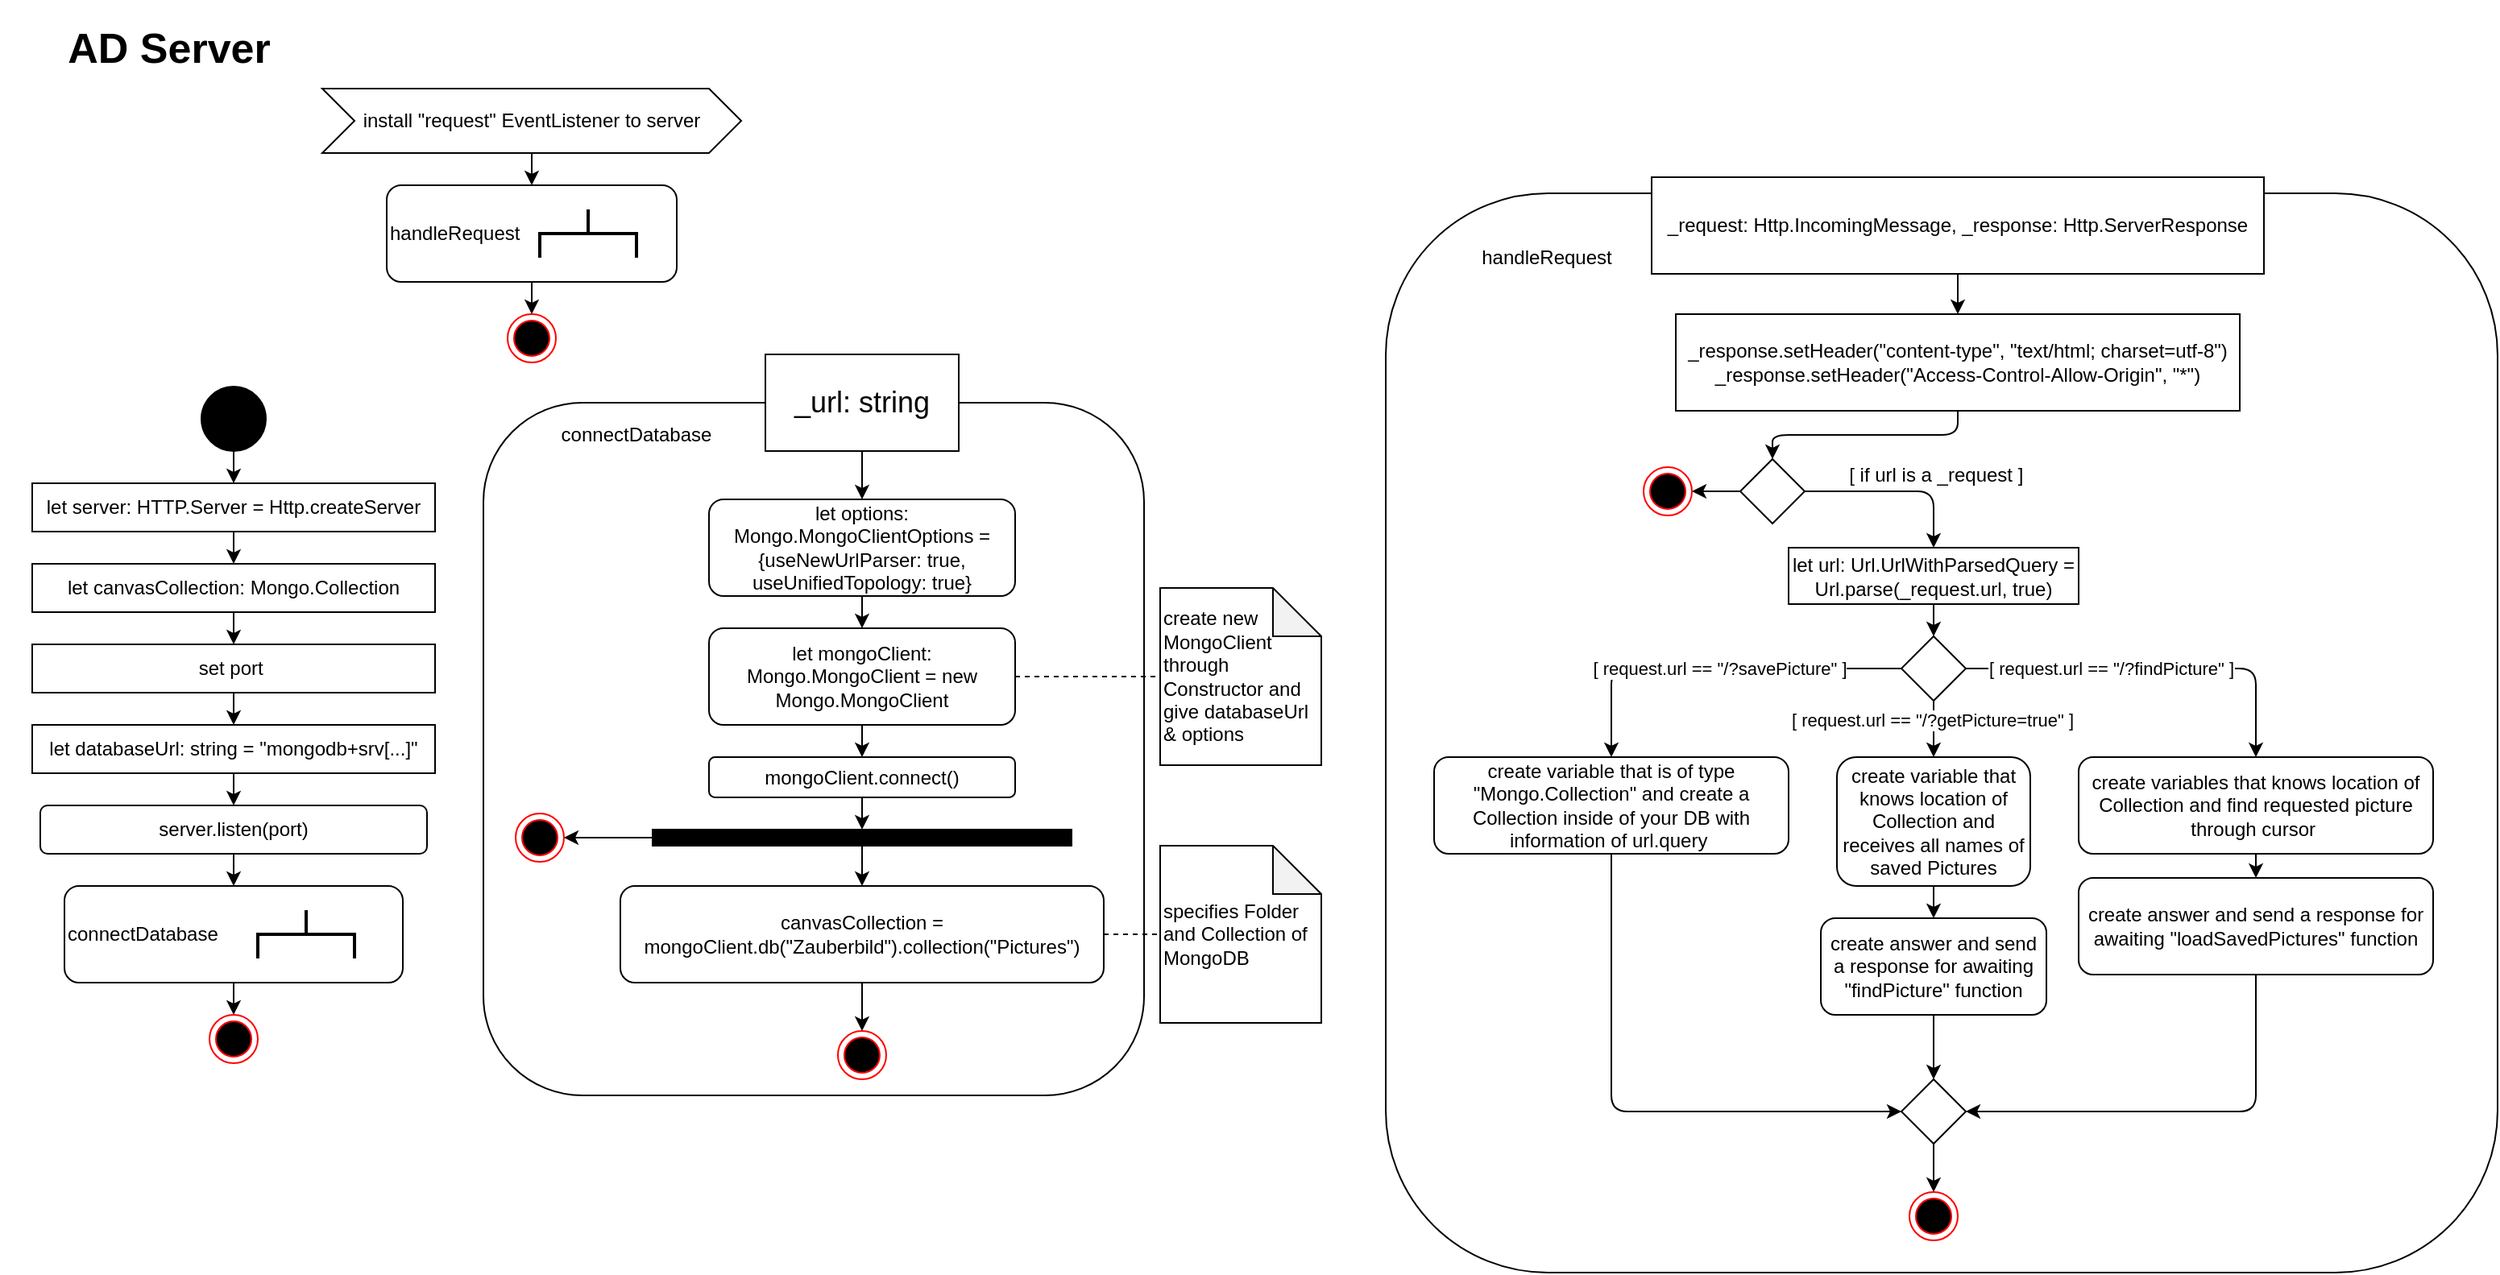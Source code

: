 <mxfile version="13.5.7" type="device"><diagram id="HeL49l8bRWVSTGTWdOte" name="Page-1"><mxGraphModel dx="2370" dy="1370" grid="1" gridSize="10" guides="1" tooltips="1" connect="1" arrows="1" fold="1" page="1" pageScale="1" pageWidth="1600" pageHeight="900" math="0" shadow="0"><root><mxCell id="0"/><mxCell id="1" parent="0"/><mxCell id="hEr2dLojZUmXsHEv3r_s-1" value="&lt;font size=&quot;1&quot;&gt;&lt;b style=&quot;font-size: 26px&quot;&gt;AD Server&lt;/b&gt;&lt;/font&gt;" style="text;html=1;strokeColor=none;fillColor=none;align=center;verticalAlign=middle;whiteSpace=wrap;rounded=0;" vertex="1" parent="1"><mxGeometry width="210" height="60" as="geometry"/></mxCell><mxCell id="hEr2dLojZUmXsHEv3r_s-2" value="" style="ellipse;whiteSpace=wrap;html=1;aspect=fixed;fillColor=#000000;" vertex="1" parent="1"><mxGeometry x="125" y="240" width="40" height="40" as="geometry"/></mxCell><mxCell id="hEr2dLojZUmXsHEv3r_s-3" value="" style="endArrow=classic;html=1;exitX=0.5;exitY=1;exitDx=0;exitDy=0;" edge="1" parent="1" source="hEr2dLojZUmXsHEv3r_s-2" target="hEr2dLojZUmXsHEv3r_s-4"><mxGeometry width="50" height="50" relative="1" as="geometry"><mxPoint x="415" y="590" as="sourcePoint"/><mxPoint x="465" y="540" as="targetPoint"/></mxGeometry></mxCell><mxCell id="hEr2dLojZUmXsHEv3r_s-4" value="let server: HTTP.Server = Http.createServer" style="rounded=0;whiteSpace=wrap;html=1;" vertex="1" parent="1"><mxGeometry x="20" y="300" width="250" height="30" as="geometry"/></mxCell><mxCell id="hEr2dLojZUmXsHEv3r_s-5" value="let canvasCollection: Mongo.Collection" style="rounded=0;whiteSpace=wrap;html=1;" vertex="1" parent="1"><mxGeometry x="20" y="350" width="250" height="30" as="geometry"/></mxCell><mxCell id="hEr2dLojZUmXsHEv3r_s-6" value="" style="endArrow=classic;html=1;entryX=0.5;entryY=0;entryDx=0;entryDy=0;exitX=0.5;exitY=1;exitDx=0;exitDy=0;" edge="1" parent="1" source="hEr2dLojZUmXsHEv3r_s-4" target="hEr2dLojZUmXsHEv3r_s-5"><mxGeometry width="50" height="50" relative="1" as="geometry"><mxPoint x="415" y="590" as="sourcePoint"/><mxPoint x="465" y="540" as="targetPoint"/></mxGeometry></mxCell><mxCell id="hEr2dLojZUmXsHEv3r_s-8" value="let databaseUrl: string = &quot;mongodb+srv[...]&quot;" style="rounded=0;whiteSpace=wrap;html=1;" vertex="1" parent="1"><mxGeometry x="20" y="450" width="250" height="30" as="geometry"/></mxCell><mxCell id="hEr2dLojZUmXsHEv3r_s-9" value="set port&amp;nbsp;" style="rounded=0;whiteSpace=wrap;html=1;" vertex="1" parent="1"><mxGeometry x="20" y="400" width="250" height="30" as="geometry"/></mxCell><mxCell id="hEr2dLojZUmXsHEv3r_s-10" value="" style="endArrow=classic;html=1;entryX=0.5;entryY=0;entryDx=0;entryDy=0;exitX=0.5;exitY=1;exitDx=0;exitDy=0;" edge="1" parent="1" source="hEr2dLojZUmXsHEv3r_s-5" target="hEr2dLojZUmXsHEv3r_s-9"><mxGeometry width="50" height="50" relative="1" as="geometry"><mxPoint x="415" y="590" as="sourcePoint"/><mxPoint x="465" y="540" as="targetPoint"/></mxGeometry></mxCell><mxCell id="hEr2dLojZUmXsHEv3r_s-11" value="" style="endArrow=classic;html=1;entryX=0.5;entryY=0;entryDx=0;entryDy=0;exitX=0.5;exitY=1;exitDx=0;exitDy=0;" edge="1" parent="1" source="hEr2dLojZUmXsHEv3r_s-9" target="hEr2dLojZUmXsHEv3r_s-8"><mxGeometry width="50" height="50" relative="1" as="geometry"><mxPoint x="415" y="590" as="sourcePoint"/><mxPoint x="465" y="540" as="targetPoint"/></mxGeometry></mxCell><mxCell id="hEr2dLojZUmXsHEv3r_s-12" value="install &quot;request&quot; EventListener to server" style="shape=step;perimeter=stepPerimeter;whiteSpace=wrap;html=1;fixedSize=1;fillColor=#ffffff;" vertex="1" parent="1"><mxGeometry x="200" y="55" width="260" height="40" as="geometry"/></mxCell><mxCell id="hEr2dLojZUmXsHEv3r_s-13" value="" style="endArrow=classic;html=1;exitX=0.5;exitY=1;exitDx=0;exitDy=0;entryX=0.5;entryY=0;entryDx=0;entryDy=0;" edge="1" parent="1" source="hEr2dLojZUmXsHEv3r_s-8" target="hEr2dLojZUmXsHEv3r_s-14"><mxGeometry width="50" height="50" relative="1" as="geometry"><mxPoint x="415" y="590" as="sourcePoint"/><mxPoint x="465" y="540" as="targetPoint"/></mxGeometry></mxCell><mxCell id="hEr2dLojZUmXsHEv3r_s-14" value="server.listen(port)" style="rounded=1;whiteSpace=wrap;html=1;fillColor=#ffffff;" vertex="1" parent="1"><mxGeometry x="25" y="500" width="240" height="30" as="geometry"/></mxCell><mxCell id="hEr2dLojZUmXsHEv3r_s-15" value="" style="endArrow=classic;html=1;exitX=0.5;exitY=1;exitDx=0;exitDy=0;entryX=0.5;entryY=0;entryDx=0;entryDy=0;" edge="1" parent="1" source="hEr2dLojZUmXsHEv3r_s-14"><mxGeometry width="50" height="50" relative="1" as="geometry"><mxPoint x="415" y="590" as="sourcePoint"/><mxPoint x="145" y="550" as="targetPoint"/></mxGeometry></mxCell><mxCell id="hEr2dLojZUmXsHEv3r_s-17" value="connectDatabase" style="rounded=1;whiteSpace=wrap;html=1;align=left;" vertex="1" parent="1"><mxGeometry x="40" y="550" width="210" height="60" as="geometry"/></mxCell><mxCell id="hEr2dLojZUmXsHEv3r_s-18" value="" style="strokeWidth=2;html=1;shape=mxgraph.flowchart.annotation_2;align=left;labelPosition=right;pointerEvents=1;fillColor=#ffffff;rotation=90;" vertex="1" parent="1"><mxGeometry x="175" y="550" width="30" height="60" as="geometry"/></mxCell><mxCell id="hEr2dLojZUmXsHEv3r_s-19" value="" style="endArrow=classic;html=1;exitX=0.5;exitY=1;exitDx=0;exitDy=0;" edge="1" parent="1" source="hEr2dLojZUmXsHEv3r_s-17" target="hEr2dLojZUmXsHEv3r_s-20"><mxGeometry width="50" height="50" relative="1" as="geometry"><mxPoint x="195" y="730" as="sourcePoint"/><mxPoint x="245" y="680" as="targetPoint"/></mxGeometry></mxCell><mxCell id="hEr2dLojZUmXsHEv3r_s-20" value="" style="ellipse;html=1;shape=endState;fillColor=#000000;strokeColor=#ff0000;" vertex="1" parent="1"><mxGeometry x="130" y="630" width="30" height="30" as="geometry"/></mxCell><mxCell id="hEr2dLojZUmXsHEv3r_s-21" value="" style="endArrow=classic;html=1;exitX=0.5;exitY=1;exitDx=0;exitDy=0;" edge="1" parent="1" source="hEr2dLojZUmXsHEv3r_s-12" target="hEr2dLojZUmXsHEv3r_s-22"><mxGeometry width="50" height="50" relative="1" as="geometry"><mxPoint x="650" y="95" as="sourcePoint"/><mxPoint x="700" y="45" as="targetPoint"/></mxGeometry></mxCell><mxCell id="hEr2dLojZUmXsHEv3r_s-22" value="handleRequest" style="rounded=1;whiteSpace=wrap;html=1;align=left;" vertex="1" parent="1"><mxGeometry x="240" y="115" width="180" height="60" as="geometry"/></mxCell><mxCell id="hEr2dLojZUmXsHEv3r_s-23" value="" style="strokeWidth=2;html=1;shape=mxgraph.flowchart.annotation_2;align=left;labelPosition=right;pointerEvents=1;fillColor=#ffffff;rotation=90;" vertex="1" parent="1"><mxGeometry x="350" y="115" width="30" height="60" as="geometry"/></mxCell><mxCell id="hEr2dLojZUmXsHEv3r_s-24" value="" style="endArrow=classic;html=1;exitX=0.5;exitY=1;exitDx=0;exitDy=0;" edge="1" parent="1" target="hEr2dLojZUmXsHEv3r_s-25" source="hEr2dLojZUmXsHEv3r_s-22"><mxGeometry width="50" height="50" relative="1" as="geometry"><mxPoint x="815" y="170" as="sourcePoint"/><mxPoint x="1135" y="180" as="targetPoint"/></mxGeometry></mxCell><mxCell id="hEr2dLojZUmXsHEv3r_s-25" value="" style="ellipse;html=1;shape=endState;fillColor=#000000;strokeColor=#ff0000;" vertex="1" parent="1"><mxGeometry x="315" y="195" width="30" height="30" as="geometry"/></mxCell><mxCell id="hEr2dLojZUmXsHEv3r_s-26" value="" style="rounded=1;whiteSpace=wrap;html=1;fillColor=#ffffff;align=left;" vertex="1" parent="1"><mxGeometry x="300" y="250" width="410" height="430" as="geometry"/></mxCell><mxCell id="hEr2dLojZUmXsHEv3r_s-27" value="&lt;font style=&quot;font-size: 18px&quot;&gt;_url: string&lt;/font&gt;" style="rounded=0;whiteSpace=wrap;html=1;fillColor=#ffffff;align=center;" vertex="1" parent="1"><mxGeometry x="475" y="220" width="120" height="60" as="geometry"/></mxCell><mxCell id="hEr2dLojZUmXsHEv3r_s-28" value="" style="endArrow=classic;html=1;exitX=0.5;exitY=1;exitDx=0;exitDy=0;" edge="1" parent="1" source="hEr2dLojZUmXsHEv3r_s-27" target="hEr2dLojZUmXsHEv3r_s-29"><mxGeometry width="50" height="50" relative="1" as="geometry"><mxPoint x="680" y="490" as="sourcePoint"/><mxPoint x="730" y="440" as="targetPoint"/></mxGeometry></mxCell><mxCell id="hEr2dLojZUmXsHEv3r_s-29" value="let options: Mongo.MongoClientOptions = {useNewUrlParser: true, useUnifiedTopology: true}" style="rounded=1;whiteSpace=wrap;html=1;" vertex="1" parent="1"><mxGeometry x="440" y="310" width="190" height="60" as="geometry"/></mxCell><mxCell id="hEr2dLojZUmXsHEv3r_s-30" value="" style="endArrow=classic;html=1;exitX=0.5;exitY=1;exitDx=0;exitDy=0;" edge="1" parent="1" source="hEr2dLojZUmXsHEv3r_s-29" target="hEr2dLojZUmXsHEv3r_s-31"><mxGeometry width="50" height="50" relative="1" as="geometry"><mxPoint x="560" y="440" as="sourcePoint"/><mxPoint x="610" y="390" as="targetPoint"/></mxGeometry></mxCell><mxCell id="hEr2dLojZUmXsHEv3r_s-31" value="let mongoClient: Mongo.MongoClient = new Mongo.MongoClient" style="rounded=1;whiteSpace=wrap;html=1;" vertex="1" parent="1"><mxGeometry x="440" y="390" width="190" height="60" as="geometry"/></mxCell><mxCell id="hEr2dLojZUmXsHEv3r_s-32" value="create new MongoClient through Constructor and give databaseUrl &amp;amp; options" style="shape=note;whiteSpace=wrap;html=1;backgroundOutline=1;darkOpacity=0.05;fillColor=#ffffff;align=left;" vertex="1" parent="1"><mxGeometry x="720" y="365" width="100" height="110" as="geometry"/></mxCell><mxCell id="hEr2dLojZUmXsHEv3r_s-33" value="" style="endArrow=none;dashed=1;html=1;entryX=0;entryY=0.5;entryDx=0;entryDy=0;entryPerimeter=0;exitX=1;exitY=0.5;exitDx=0;exitDy=0;" edge="1" parent="1" source="hEr2dLojZUmXsHEv3r_s-31" target="hEr2dLojZUmXsHEv3r_s-32"><mxGeometry width="50" height="50" relative="1" as="geometry"><mxPoint x="560" y="440" as="sourcePoint"/><mxPoint x="610" y="390" as="targetPoint"/></mxGeometry></mxCell><mxCell id="hEr2dLojZUmXsHEv3r_s-34" value="" style="endArrow=classic;html=1;exitX=0.5;exitY=1;exitDx=0;exitDy=0;" edge="1" parent="1" source="hEr2dLojZUmXsHEv3r_s-31" target="hEr2dLojZUmXsHEv3r_s-38"><mxGeometry width="50" height="50" relative="1" as="geometry"><mxPoint x="570" y="510" as="sourcePoint"/><mxPoint x="620" y="460" as="targetPoint"/></mxGeometry></mxCell><mxCell id="hEr2dLojZUmXsHEv3r_s-35" value="" style="rounded=0;whiteSpace=wrap;html=1;fillColor=#000000;" vertex="1" parent="1"><mxGeometry x="405" y="515" width="259.99" height="10" as="geometry"/></mxCell><mxCell id="hEr2dLojZUmXsHEv3r_s-36" value="" style="endArrow=classic;html=1;exitX=0;exitY=0.5;exitDx=0;exitDy=0;" edge="1" parent="1" source="hEr2dLojZUmXsHEv3r_s-35" target="hEr2dLojZUmXsHEv3r_s-37"><mxGeometry width="50" height="50" relative="1" as="geometry"><mxPoint x="640" y="545" as="sourcePoint"/><mxPoint x="690" y="495" as="targetPoint"/></mxGeometry></mxCell><mxCell id="hEr2dLojZUmXsHEv3r_s-37" value="" style="ellipse;html=1;shape=endState;fillColor=#000000;strokeColor=#ff0000;" vertex="1" parent="1"><mxGeometry x="320" y="505" width="30" height="30" as="geometry"/></mxCell><mxCell id="hEr2dLojZUmXsHEv3r_s-38" value="mongoClient.connect()" style="rounded=1;whiteSpace=wrap;html=1;" vertex="1" parent="1"><mxGeometry x="440" y="470" width="190" height="25" as="geometry"/></mxCell><mxCell id="hEr2dLojZUmXsHEv3r_s-39" value="" style="endArrow=classic;html=1;exitX=0.5;exitY=1;exitDx=0;exitDy=0;entryX=0.5;entryY=0;entryDx=0;entryDy=0;" edge="1" parent="1" source="hEr2dLojZUmXsHEv3r_s-38" target="hEr2dLojZUmXsHEv3r_s-35"><mxGeometry width="50" height="50" relative="1" as="geometry"><mxPoint x="570" y="510" as="sourcePoint"/><mxPoint x="620" y="460" as="targetPoint"/></mxGeometry></mxCell><mxCell id="hEr2dLojZUmXsHEv3r_s-40" value="" style="endArrow=classic;html=1;exitX=0.5;exitY=1;exitDx=0;exitDy=0;" edge="1" parent="1" source="hEr2dLojZUmXsHEv3r_s-35" target="hEr2dLojZUmXsHEv3r_s-41"><mxGeometry width="50" height="50" relative="1" as="geometry"><mxPoint x="600" y="510" as="sourcePoint"/><mxPoint x="650" y="460" as="targetPoint"/></mxGeometry></mxCell><mxCell id="hEr2dLojZUmXsHEv3r_s-41" value="canvasCollection = mongoClient.db(&quot;Zauberbild&quot;).collection(&quot;Pictures&quot;)" style="rounded=1;whiteSpace=wrap;html=1;" vertex="1" parent="1"><mxGeometry x="384.99" y="550" width="300" height="60" as="geometry"/></mxCell><mxCell id="hEr2dLojZUmXsHEv3r_s-42" value="specifies Folder and Collection of MongoDB" style="shape=note;whiteSpace=wrap;html=1;backgroundOutline=1;darkOpacity=0.05;fillColor=#ffffff;align=left;" vertex="1" parent="1"><mxGeometry x="720" y="525" width="100" height="110" as="geometry"/></mxCell><mxCell id="hEr2dLojZUmXsHEv3r_s-44" value="" style="endArrow=none;dashed=1;html=1;entryX=0;entryY=0.5;entryDx=0;entryDy=0;entryPerimeter=0;exitX=1;exitY=0.5;exitDx=0;exitDy=0;" edge="1" parent="1" source="hEr2dLojZUmXsHEv3r_s-41" target="hEr2dLojZUmXsHEv3r_s-42"><mxGeometry width="50" height="50" relative="1" as="geometry"><mxPoint x="600" y="510" as="sourcePoint"/><mxPoint x="650" y="460" as="targetPoint"/></mxGeometry></mxCell><mxCell id="hEr2dLojZUmXsHEv3r_s-45" value="" style="endArrow=classic;html=1;exitX=0.5;exitY=1;exitDx=0;exitDy=0;" edge="1" parent="1" source="hEr2dLojZUmXsHEv3r_s-41" target="hEr2dLojZUmXsHEv3r_s-46"><mxGeometry width="50" height="50" relative="1" as="geometry"><mxPoint x="540" y="610" as="sourcePoint"/><mxPoint x="590" y="560" as="targetPoint"/></mxGeometry></mxCell><mxCell id="hEr2dLojZUmXsHEv3r_s-46" value="" style="ellipse;html=1;shape=endState;fillColor=#000000;strokeColor=#ff0000;" vertex="1" parent="1"><mxGeometry x="519.99" y="640.0" width="30" height="30" as="geometry"/></mxCell><mxCell id="hEr2dLojZUmXsHEv3r_s-47" value="connectDatabase" style="text;html=1;strokeColor=none;fillColor=none;align=center;verticalAlign=middle;whiteSpace=wrap;rounded=0;" vertex="1" parent="1"><mxGeometry x="320" y="260" width="150" height="20" as="geometry"/></mxCell><mxCell id="hEr2dLojZUmXsHEv3r_s-48" value="" style="rounded=1;whiteSpace=wrap;html=1;fillColor=#ffffff;align=left;" vertex="1" parent="1"><mxGeometry x="860" y="120" width="690" height="670" as="geometry"/></mxCell><mxCell id="hEr2dLojZUmXsHEv3r_s-49" value="_request: Http.IncomingMessage, _response: Http.ServerResponse" style="rounded=0;whiteSpace=wrap;html=1;fillColor=#ffffff;align=center;" vertex="1" parent="1"><mxGeometry x="1025" y="110" width="380" height="60" as="geometry"/></mxCell><mxCell id="hEr2dLojZUmXsHEv3r_s-50" value="" style="endArrow=classic;html=1;exitX=0.5;exitY=1;exitDx=0;exitDy=0;" edge="1" parent="1" source="hEr2dLojZUmXsHEv3r_s-49" target="hEr2dLojZUmXsHEv3r_s-51"><mxGeometry width="50" height="50" relative="1" as="geometry"><mxPoint x="1000" y="490" as="sourcePoint"/><mxPoint x="1050" y="440" as="targetPoint"/></mxGeometry></mxCell><mxCell id="hEr2dLojZUmXsHEv3r_s-51" value="&lt;div&gt;_response.setHeader(&quot;content-type&quot;, &quot;text/html; charset=utf-8&quot;)&lt;/div&gt;&lt;div&gt;_response.setHeader(&quot;Access-Control-Allow-Origin&quot;, &quot;*&quot;)&lt;/div&gt;" style="rounded=0;whiteSpace=wrap;html=1;" vertex="1" parent="1"><mxGeometry x="1040" y="195" width="350" height="60" as="geometry"/></mxCell><mxCell id="hEr2dLojZUmXsHEv3r_s-52" value="" style="rhombus;whiteSpace=wrap;html=1;fillColor=#ffffff;align=center;" vertex="1" parent="1"><mxGeometry x="1080" y="285" width="40" height="40" as="geometry"/></mxCell><mxCell id="hEr2dLojZUmXsHEv3r_s-53" value="" style="endArrow=classic;html=1;entryX=0.5;entryY=0;entryDx=0;entryDy=0;exitX=0.5;exitY=1;exitDx=0;exitDy=0;" edge="1" parent="1" source="hEr2dLojZUmXsHEv3r_s-51" target="hEr2dLojZUmXsHEv3r_s-52"><mxGeometry width="50" height="50" relative="1" as="geometry"><mxPoint x="1080" y="410" as="sourcePoint"/><mxPoint x="1130" y="360" as="targetPoint"/><Array as="points"><mxPoint x="1215" y="270"/><mxPoint x="1100" y="270"/></Array></mxGeometry></mxCell><mxCell id="hEr2dLojZUmXsHEv3r_s-54" value="&amp;nbsp;[ if url is a _request ]" style="text;html=1;strokeColor=none;fillColor=none;align=center;verticalAlign=middle;whiteSpace=wrap;rounded=0;" vertex="1" parent="1"><mxGeometry x="1140" y="285" width="120" height="20" as="geometry"/></mxCell><mxCell id="hEr2dLojZUmXsHEv3r_s-55" value="" style="endArrow=classic;html=1;exitX=1;exitY=0.5;exitDx=0;exitDy=0;entryX=0.5;entryY=0;entryDx=0;entryDy=0;" edge="1" parent="1" source="hEr2dLojZUmXsHEv3r_s-52" target="hEr2dLojZUmXsHEv3r_s-56"><mxGeometry width="50" height="50" relative="1" as="geometry"><mxPoint x="1210" y="420" as="sourcePoint"/><mxPoint x="1260" y="370" as="targetPoint"/><Array as="points"><mxPoint x="1200" y="305"/></Array></mxGeometry></mxCell><mxCell id="hEr2dLojZUmXsHEv3r_s-56" value="let url: Url.UrlWithParsedQuery = Url.parse(_request.url, true)" style="rounded=0;whiteSpace=wrap;html=1;" vertex="1" parent="1"><mxGeometry x="1110" y="340" width="180" height="35" as="geometry"/></mxCell><mxCell id="hEr2dLojZUmXsHEv3r_s-57" value="handleRequest" style="text;html=1;strokeColor=none;fillColor=none;align=center;verticalAlign=middle;whiteSpace=wrap;rounded=0;" vertex="1" parent="1"><mxGeometry x="890" y="150" width="140" height="20" as="geometry"/></mxCell><mxCell id="hEr2dLojZUmXsHEv3r_s-59" value="" style="rhombus;whiteSpace=wrap;html=1;fillColor=#ffffff;align=center;" vertex="1" parent="1"><mxGeometry x="1180" y="395" width="40" height="40" as="geometry"/></mxCell><mxCell id="hEr2dLojZUmXsHEv3r_s-60" value="" style="endArrow=classic;html=1;exitX=0.5;exitY=1;exitDx=0;exitDy=0;entryX=0.5;entryY=0;entryDx=0;entryDy=0;" edge="1" parent="1" source="hEr2dLojZUmXsHEv3r_s-56" target="hEr2dLojZUmXsHEv3r_s-59"><mxGeometry width="50" height="50" relative="1" as="geometry"><mxPoint x="1170" y="450" as="sourcePoint"/><mxPoint x="1220" y="400" as="targetPoint"/></mxGeometry></mxCell><mxCell id="hEr2dLojZUmXsHEv3r_s-61" value="" style="endArrow=classic;html=1;entryX=0.5;entryY=0;entryDx=0;entryDy=0;exitX=0;exitY=0.5;exitDx=0;exitDy=0;" edge="1" parent="1" source="hEr2dLojZUmXsHEv3r_s-59" target="hEr2dLojZUmXsHEv3r_s-63"><mxGeometry width="50" height="50" relative="1" as="geometry"><mxPoint x="1180" y="415" as="sourcePoint"/><mxPoint x="1264.688" y="470" as="targetPoint"/><Array as="points"><mxPoint x="1000" y="415"/></Array></mxGeometry></mxCell><mxCell id="hEr2dLojZUmXsHEv3r_s-64" value="[ request.url == &quot;/?savePicture&quot; ]" style="edgeLabel;html=1;align=center;verticalAlign=middle;resizable=0;points=[];" vertex="1" connectable="0" parent="hEr2dLojZUmXsHEv3r_s-61"><mxGeometry x="-0.033" relative="1" as="geometry"><mxPoint as="offset"/></mxGeometry></mxCell><mxCell id="hEr2dLojZUmXsHEv3r_s-63" value="&lt;span&gt;create variable that is of type &quot;Mongo.Collection&quot; and create a Collection inside of your DB with information of url.query&amp;nbsp;&lt;/span&gt;" style="rounded=1;whiteSpace=wrap;html=1;fillColor=#ffffff;align=center;" vertex="1" parent="1"><mxGeometry x="890" y="470" width="220" height="60" as="geometry"/></mxCell><mxCell id="hEr2dLojZUmXsHEv3r_s-65" value="" style="endArrow=classic;html=1;exitX=1;exitY=0.5;exitDx=0;exitDy=0;entryX=0.5;entryY=0;entryDx=0;entryDy=0;" edge="1" parent="1" source="hEr2dLojZUmXsHEv3r_s-59" target="hEr2dLojZUmXsHEv3r_s-66"><mxGeometry width="50" height="50" relative="1" as="geometry"><mxPoint x="1270" y="530" as="sourcePoint"/><mxPoint x="1320" y="480" as="targetPoint"/><Array as="points"><mxPoint x="1400" y="415"/></Array></mxGeometry></mxCell><mxCell id="hEr2dLojZUmXsHEv3r_s-67" value="[ request.url == &quot;/?findPicture&quot; ]" style="edgeLabel;html=1;align=center;verticalAlign=middle;resizable=0;points=[];" vertex="1" connectable="0" parent="hEr2dLojZUmXsHEv3r_s-65"><mxGeometry x="-0.395" y="1" relative="1" as="geometry"><mxPoint x="18.97" y="1" as="offset"/></mxGeometry></mxCell><mxCell id="hEr2dLojZUmXsHEv3r_s-66" value="create variables that knows location of Collection and find requested picture through cursor&amp;nbsp;" style="rounded=1;whiteSpace=wrap;html=1;" vertex="1" parent="1"><mxGeometry x="1290" y="470" width="220" height="60" as="geometry"/></mxCell><mxCell id="hEr2dLojZUmXsHEv3r_s-68" value="" style="endArrow=classic;html=1;exitX=0.5;exitY=1;exitDx=0;exitDy=0;" edge="1" parent="1" source="hEr2dLojZUmXsHEv3r_s-66" target="hEr2dLojZUmXsHEv3r_s-69"><mxGeometry width="50" height="50" relative="1" as="geometry"><mxPoint x="1250" y="530" as="sourcePoint"/><mxPoint x="1300" y="480" as="targetPoint"/></mxGeometry></mxCell><mxCell id="hEr2dLojZUmXsHEv3r_s-69" value="create answer and send a response for awaiting &quot;loadSavedPictures&quot; function" style="rounded=1;whiteSpace=wrap;html=1;" vertex="1" parent="1"><mxGeometry x="1290" y="545" width="220" height="60" as="geometry"/></mxCell><mxCell id="hEr2dLojZUmXsHEv3r_s-70" value="" style="endArrow=classic;html=1;exitX=0.5;exitY=1;exitDx=0;exitDy=0;" edge="1" parent="1" source="hEr2dLojZUmXsHEv3r_s-59" target="hEr2dLojZUmXsHEv3r_s-71"><mxGeometry width="50" height="50" relative="1" as="geometry"><mxPoint x="1210" y="580" as="sourcePoint"/><mxPoint x="1260" y="530" as="targetPoint"/></mxGeometry></mxCell><mxCell id="hEr2dLojZUmXsHEv3r_s-74" value="[ request.url == &quot;/?getPicture=true&quot; ]" style="edgeLabel;html=1;align=center;verticalAlign=middle;resizable=0;points=[];" vertex="1" connectable="0" parent="hEr2dLojZUmXsHEv3r_s-70"><mxGeometry x="-0.314" y="-1" relative="1" as="geometry"><mxPoint as="offset"/></mxGeometry></mxCell><mxCell id="hEr2dLojZUmXsHEv3r_s-71" value="create variable that knows location of Collection and receives all names of saved Pictures" style="rounded=1;whiteSpace=wrap;html=1;" vertex="1" parent="1"><mxGeometry x="1140" y="470" width="120" height="80" as="geometry"/></mxCell><mxCell id="hEr2dLojZUmXsHEv3r_s-72" value="create answer and send a response for awaiting &quot;findPicture&quot; function" style="rounded=1;whiteSpace=wrap;html=1;" vertex="1" parent="1"><mxGeometry x="1130" y="570" width="140" height="60" as="geometry"/></mxCell><mxCell id="hEr2dLojZUmXsHEv3r_s-73" value="" style="endArrow=classic;html=1;exitX=0.5;exitY=1;exitDx=0;exitDy=0;entryX=0.5;entryY=0;entryDx=0;entryDy=0;" edge="1" parent="1" source="hEr2dLojZUmXsHEv3r_s-71" target="hEr2dLojZUmXsHEv3r_s-72"><mxGeometry width="50" height="50" relative="1" as="geometry"><mxPoint x="1210" y="580" as="sourcePoint"/><mxPoint x="1260" y="530" as="targetPoint"/></mxGeometry></mxCell><mxCell id="hEr2dLojZUmXsHEv3r_s-75" value="" style="rhombus;whiteSpace=wrap;html=1;fillColor=#ffffff;align=center;" vertex="1" parent="1"><mxGeometry x="1180" y="670" width="40" height="40" as="geometry"/></mxCell><mxCell id="hEr2dLojZUmXsHEv3r_s-76" value="" style="endArrow=classic;html=1;entryX=0.5;entryY=0;entryDx=0;entryDy=0;exitX=0.5;exitY=1;exitDx=0;exitDy=0;" edge="1" parent="1" source="hEr2dLojZUmXsHEv3r_s-72" target="hEr2dLojZUmXsHEv3r_s-75"><mxGeometry width="50" height="50" relative="1" as="geometry"><mxPoint x="1210" y="500" as="sourcePoint"/><mxPoint x="1260" y="450" as="targetPoint"/></mxGeometry></mxCell><mxCell id="hEr2dLojZUmXsHEv3r_s-77" value="" style="endArrow=classic;html=1;entryX=0;entryY=0.5;entryDx=0;entryDy=0;exitX=0.5;exitY=1;exitDx=0;exitDy=0;" edge="1" parent="1" source="hEr2dLojZUmXsHEv3r_s-63" target="hEr2dLojZUmXsHEv3r_s-75"><mxGeometry width="50" height="50" relative="1" as="geometry"><mxPoint x="1210" y="500" as="sourcePoint"/><mxPoint x="1260" y="450" as="targetPoint"/><Array as="points"><mxPoint x="1000" y="690"/></Array></mxGeometry></mxCell><mxCell id="hEr2dLojZUmXsHEv3r_s-79" value="" style="endArrow=classic;html=1;exitX=0.5;exitY=1;exitDx=0;exitDy=0;entryX=1;entryY=0.5;entryDx=0;entryDy=0;" edge="1" parent="1" source="hEr2dLojZUmXsHEv3r_s-69" target="hEr2dLojZUmXsHEv3r_s-75"><mxGeometry width="50" height="50" relative="1" as="geometry"><mxPoint x="1210" y="500" as="sourcePoint"/><mxPoint x="1260" y="450" as="targetPoint"/><Array as="points"><mxPoint x="1400" y="690"/></Array></mxGeometry></mxCell><mxCell id="hEr2dLojZUmXsHEv3r_s-80" value="" style="endArrow=classic;html=1;exitX=0;exitY=0.5;exitDx=0;exitDy=0;" edge="1" parent="1" source="hEr2dLojZUmXsHEv3r_s-52" target="hEr2dLojZUmXsHEv3r_s-81"><mxGeometry width="50" height="50" relative="1" as="geometry"><mxPoint x="1230" y="500" as="sourcePoint"/><mxPoint x="1280" y="450" as="targetPoint"/></mxGeometry></mxCell><mxCell id="hEr2dLojZUmXsHEv3r_s-81" value="" style="ellipse;html=1;shape=endState;fillColor=#000000;strokeColor=#ff0000;" vertex="1" parent="1"><mxGeometry x="1020" y="290.0" width="30" height="30" as="geometry"/></mxCell><mxCell id="hEr2dLojZUmXsHEv3r_s-82" value="" style="endArrow=classic;html=1;exitX=0.5;exitY=1;exitDx=0;exitDy=0;" edge="1" parent="1" source="hEr2dLojZUmXsHEv3r_s-75" target="hEr2dLojZUmXsHEv3r_s-83"><mxGeometry width="50" height="50" relative="1" as="geometry"><mxPoint x="1260" y="690" as="sourcePoint"/><mxPoint x="1310" y="640" as="targetPoint"/></mxGeometry></mxCell><mxCell id="hEr2dLojZUmXsHEv3r_s-83" value="" style="ellipse;html=1;shape=endState;fillColor=#000000;strokeColor=#ff0000;" vertex="1" parent="1"><mxGeometry x="1185" y="740" width="30" height="30" as="geometry"/></mxCell></root></mxGraphModel></diagram></mxfile>